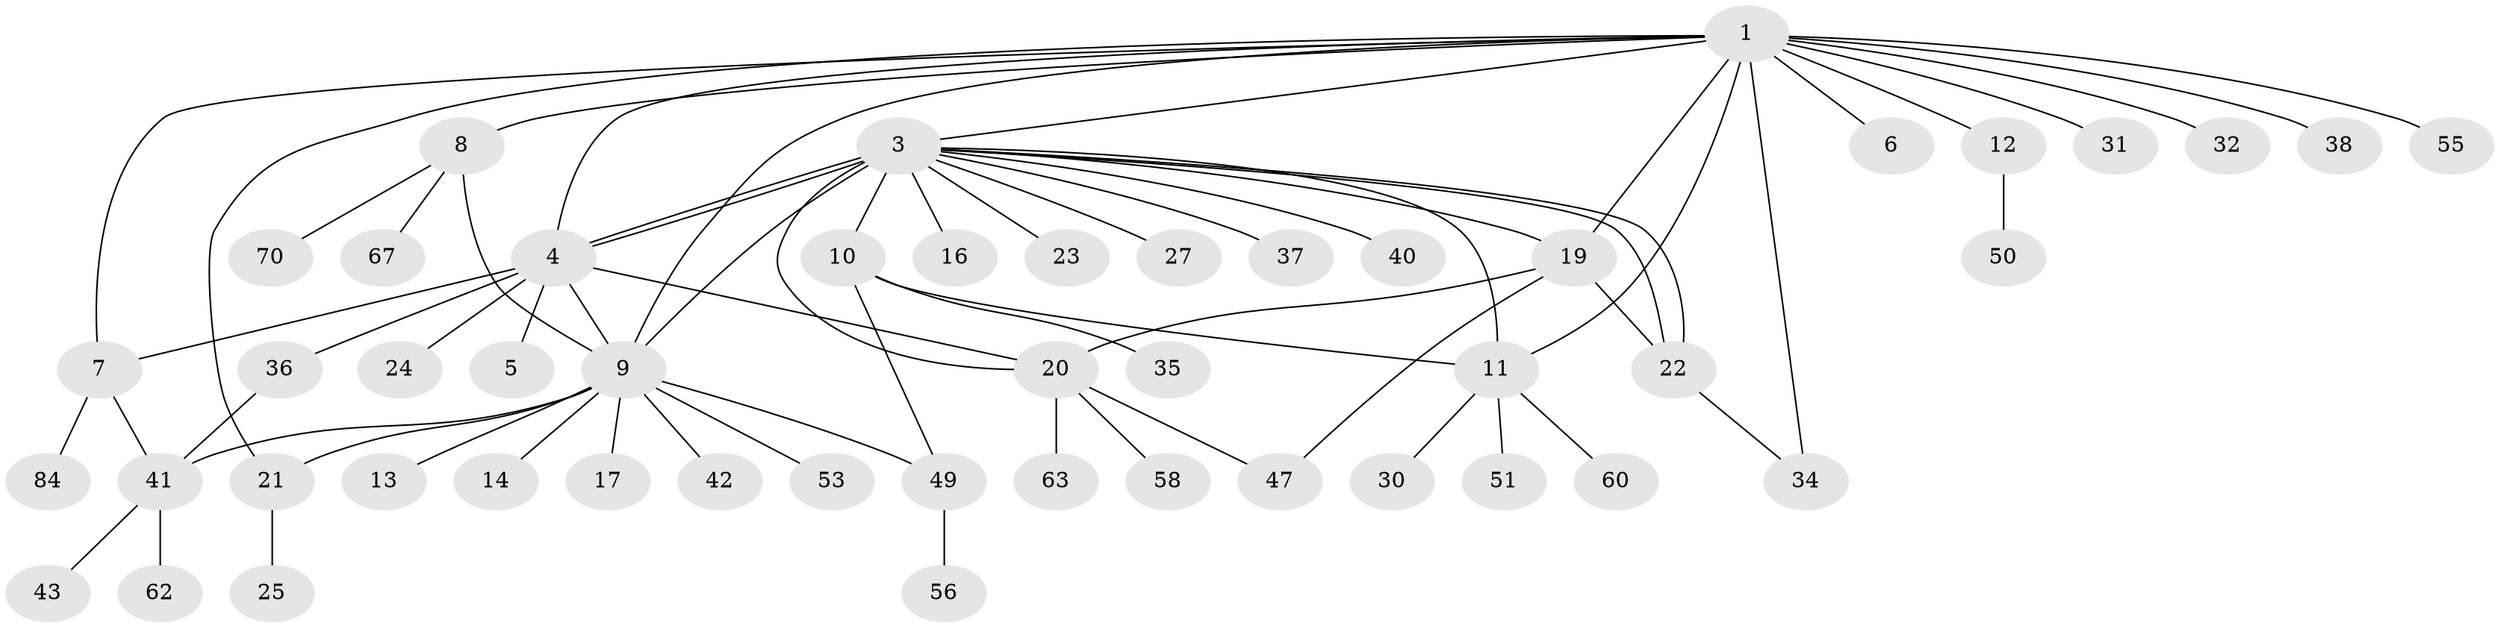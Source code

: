 // original degree distribution, {4: 0.07142857142857142, 20: 0.01020408163265306, 27: 0.01020408163265306, 15: 0.01020408163265306, 2: 0.20408163265306123, 1: 0.5306122448979592, 14: 0.01020408163265306, 5: 0.05102040816326531, 6: 0.030612244897959183, 3: 0.07142857142857142}
// Generated by graph-tools (version 1.1) at 2025/14/03/09/25 04:14:39]
// undirected, 49 vertices, 67 edges
graph export_dot {
graph [start="1"]
  node [color=gray90,style=filled];
  1 [super="+65+97+2"];
  3 [super="+71+94+95+33+39+18"];
  4 [super="+57+61+69+82+48"];
  5 [super="+90"];
  6;
  7;
  8;
  9 [super="+15+44+46+26+86+73+75"];
  10 [super="+74+72"];
  11 [super="+29"];
  12;
  13 [super="+98"];
  14;
  16;
  17;
  19;
  20;
  21 [super="+87+88+78"];
  22 [super="+83"];
  23;
  24;
  25;
  27;
  30;
  31;
  32 [super="+52"];
  34;
  35 [super="+92"];
  36 [super="+45+80"];
  37;
  38;
  40;
  41;
  42;
  43;
  47;
  49;
  50;
  51;
  53;
  55;
  56;
  58;
  60;
  62;
  63;
  67;
  70;
  84;
  1 -- 7;
  1 -- 34 [weight=2];
  1 -- 32;
  1 -- 3 [weight=2];
  1 -- 4;
  1 -- 6;
  1 -- 38;
  1 -- 8;
  1 -- 9;
  1 -- 11;
  1 -- 12;
  1 -- 19;
  1 -- 21;
  1 -- 55;
  1 -- 31;
  3 -- 4 [weight=3];
  3 -- 4;
  3 -- 10;
  3 -- 11;
  3 -- 16;
  3 -- 19;
  3 -- 20;
  3 -- 22;
  3 -- 22;
  3 -- 23;
  3 -- 27;
  3 -- 37;
  3 -- 40;
  3 -- 9 [weight=5];
  4 -- 5;
  4 -- 9 [weight=4];
  4 -- 20;
  4 -- 24;
  4 -- 36;
  4 -- 7;
  7 -- 41;
  7 -- 84;
  8 -- 67;
  8 -- 70;
  8 -- 9;
  9 -- 13;
  9 -- 14;
  9 -- 21 [weight=2];
  9 -- 41;
  9 -- 42;
  9 -- 17;
  9 -- 49;
  9 -- 53;
  10 -- 35;
  10 -- 49;
  10 -- 11;
  11 -- 51;
  11 -- 60;
  11 -- 30;
  12 -- 50;
  19 -- 20;
  19 -- 47;
  19 -- 22;
  20 -- 47;
  20 -- 58;
  20 -- 63;
  21 -- 25;
  22 -- 34;
  36 -- 41;
  41 -- 43;
  41 -- 62;
  49 -- 56;
}
